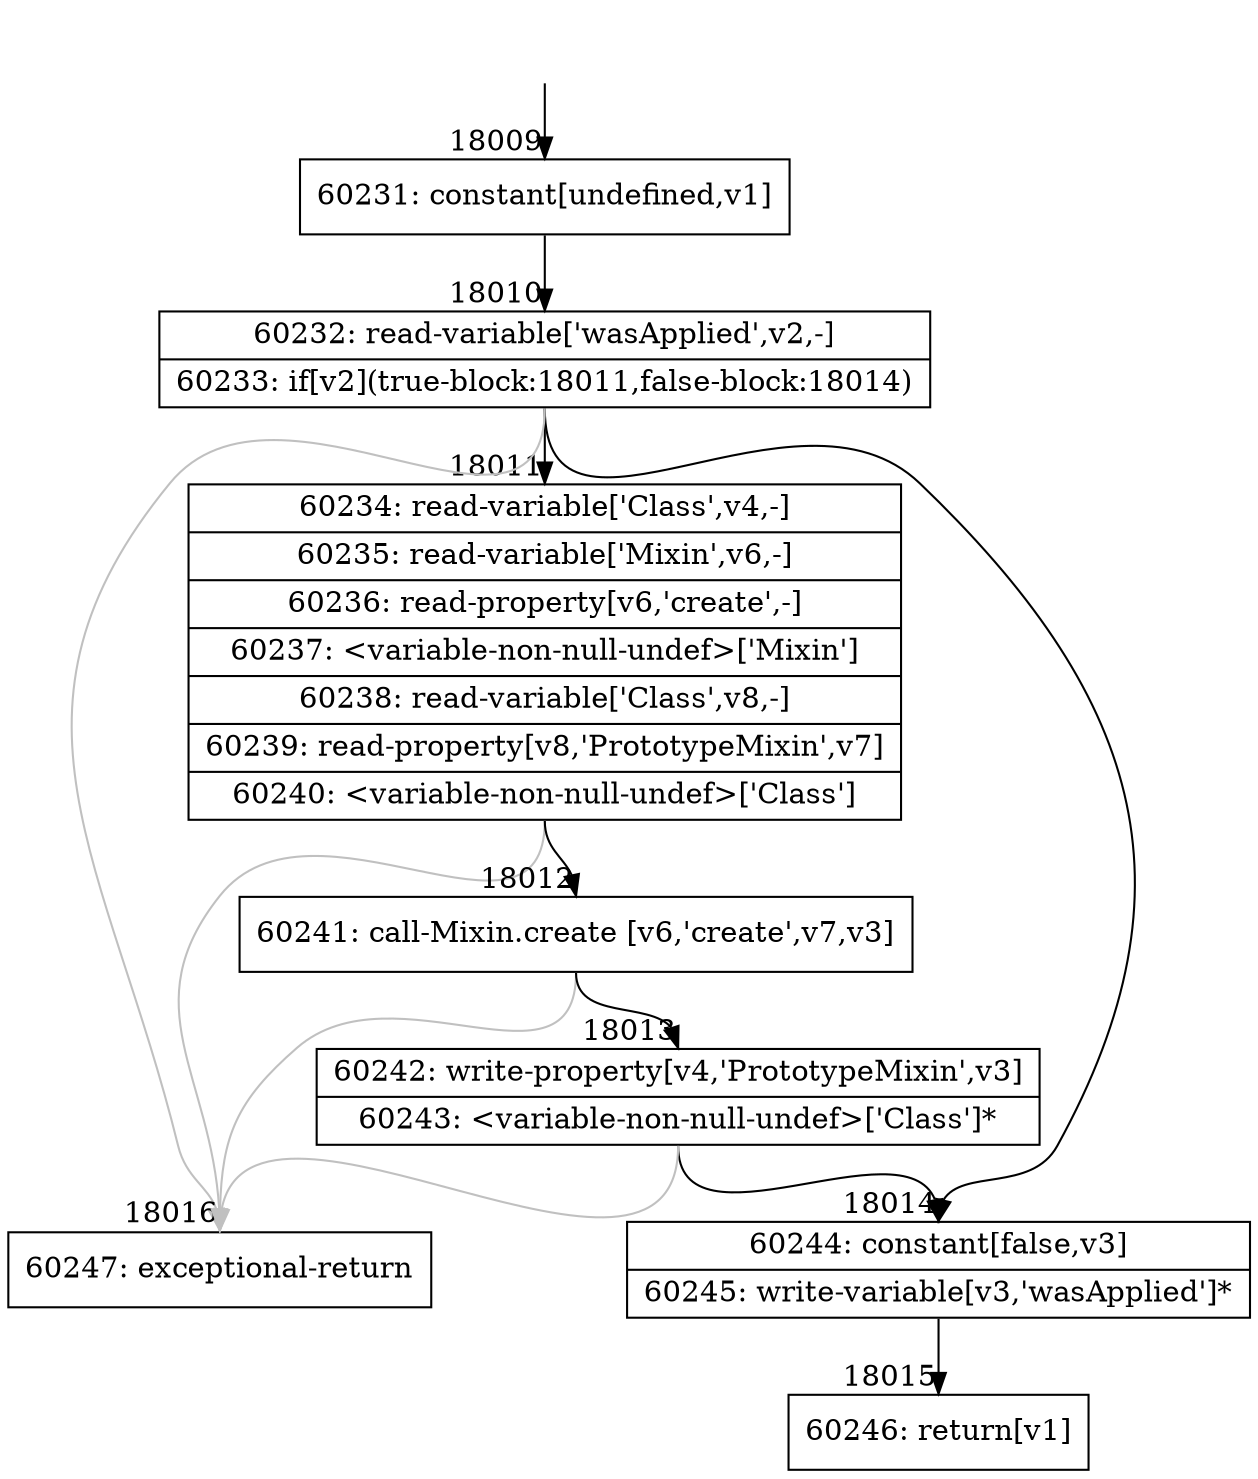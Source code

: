 digraph {
rankdir="TD"
BB_entry1546[shape=none,label=""];
BB_entry1546 -> BB18009 [tailport=s, headport=n, headlabel="    18009"]
BB18009 [shape=record label="{60231: constant[undefined,v1]}" ] 
BB18009 -> BB18010 [tailport=s, headport=n, headlabel="      18010"]
BB18010 [shape=record label="{60232: read-variable['wasApplied',v2,-]|60233: if[v2](true-block:18011,false-block:18014)}" ] 
BB18010 -> BB18011 [tailport=s, headport=n, headlabel="      18011"]
BB18010 -> BB18014 [tailport=s, headport=n, headlabel="      18014"]
BB18010 -> BB18016 [tailport=s, headport=n, color=gray, headlabel="      18016"]
BB18011 [shape=record label="{60234: read-variable['Class',v4,-]|60235: read-variable['Mixin',v6,-]|60236: read-property[v6,'create',-]|60237: \<variable-non-null-undef\>['Mixin']|60238: read-variable['Class',v8,-]|60239: read-property[v8,'PrototypeMixin',v7]|60240: \<variable-non-null-undef\>['Class']}" ] 
BB18011 -> BB18012 [tailport=s, headport=n, headlabel="      18012"]
BB18011 -> BB18016 [tailport=s, headport=n, color=gray]
BB18012 [shape=record label="{60241: call-Mixin.create [v6,'create',v7,v3]}" ] 
BB18012 -> BB18013 [tailport=s, headport=n, headlabel="      18013"]
BB18012 -> BB18016 [tailport=s, headport=n, color=gray]
BB18013 [shape=record label="{60242: write-property[v4,'PrototypeMixin',v3]|60243: \<variable-non-null-undef\>['Class']*}" ] 
BB18013 -> BB18014 [tailport=s, headport=n]
BB18013 -> BB18016 [tailport=s, headport=n, color=gray]
BB18014 [shape=record label="{60244: constant[false,v3]|60245: write-variable[v3,'wasApplied']*}" ] 
BB18014 -> BB18015 [tailport=s, headport=n, headlabel="      18015"]
BB18015 [shape=record label="{60246: return[v1]}" ] 
BB18016 [shape=record label="{60247: exceptional-return}" ] 
//#$~ 33743
}
